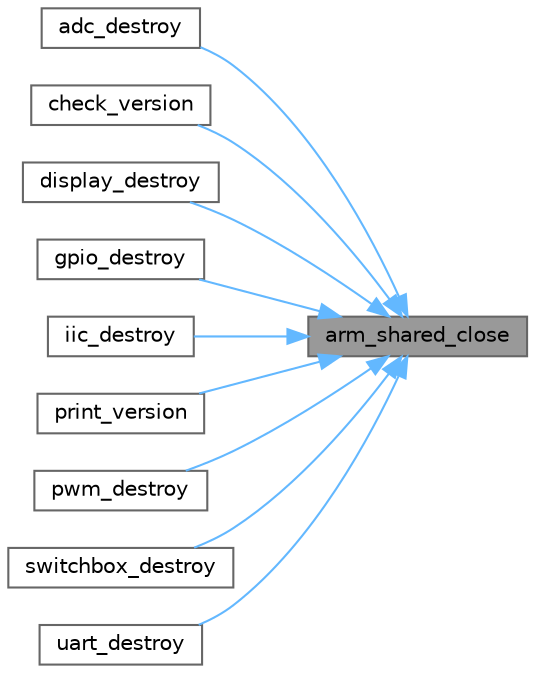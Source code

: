 digraph "arm_shared_close"
{
 // LATEX_PDF_SIZE
  bgcolor="transparent";
  edge [fontname=Helvetica,fontsize=10,labelfontname=Helvetica,labelfontsize=10];
  node [fontname=Helvetica,fontsize=10,shape=box,height=0.2,width=0.4];
  rankdir="RL";
  Node1 [id="Node000001",label="arm_shared_close",height=0.2,width=0.4,color="gray40", fillcolor="grey60", style="filled", fontcolor="black",tooltip=" "];
  Node1 -> Node2 [id="edge1_Node000001_Node000002",dir="back",color="steelblue1",style="solid",tooltip=" "];
  Node2 [id="Node000002",label="adc_destroy",height=0.2,width=0.4,color="grey40", fillcolor="white", style="filled",URL="$group__ADC.html#ga879cfdbd930b0d6cb3668d63a5a41265",tooltip="De-initialize the ADC library and free up the used memory in the shared memory space."];
  Node1 -> Node3 [id="edge2_Node000001_Node000003",dir="back",color="steelblue1",style="solid",tooltip=" "];
  Node3 [id="Node000003",label="check_version",height=0.2,width=0.4,color="grey40", fillcolor="white", style="filled",URL="$group__VERSION.html#ga4ab7d615706bed1f5785b78a216b6615",tooltip=" "];
  Node1 -> Node4 [id="edge3_Node000001_Node000004",dir="back",color="steelblue1",style="solid",tooltip=" "];
  Node4 [id="Node000004",label="display_destroy",height=0.2,width=0.4,color="grey40", fillcolor="white", style="filled",URL="$display_8c.html#a2517e0df81bce65cdd059c682d9d28c6",tooltip=" "];
  Node1 -> Node5 [id="edge4_Node000001_Node000005",dir="back",color="steelblue1",style="solid",tooltip=" "];
  Node5 [id="Node000005",label="gpio_destroy",height=0.2,width=0.4,color="grey40", fillcolor="white", style="filled",URL="$group__GPIO.html#gade823711d8824fe39b22677239c87c1d",tooltip=" "];
  Node1 -> Node6 [id="edge5_Node000001_Node000006",dir="back",color="steelblue1",style="solid",tooltip=" "];
  Node6 [id="Node000006",label="iic_destroy",height=0.2,width=0.4,color="grey40", fillcolor="white", style="filled",URL="$group__IIC.html#ga0b2debeb3b4864b3bebdb4f5994415bc",tooltip="Close the shared memory handle for the specified IIC index."];
  Node1 -> Node7 [id="edge6_Node000001_Node000007",dir="back",color="steelblue1",style="solid",tooltip=" "];
  Node7 [id="Node000007",label="print_version",height=0.2,width=0.4,color="grey40", fillcolor="white", style="filled",URL="$group__VERSION.html#gac6230d495fc909bb61195c45f703d492",tooltip=" "];
  Node1 -> Node8 [id="edge7_Node000001_Node000008",dir="back",color="steelblue1",style="solid",tooltip=" "];
  Node8 [id="Node000008",label="pwm_destroy",height=0.2,width=0.4,color="grey40", fillcolor="white", style="filled",URL="$group__PWM.html#ga6bff6e05dd03cd7dc161662f235ae9f7",tooltip="Removes the instantiated shared memory system of the PWM channel."];
  Node1 -> Node9 [id="edge8_Node000001_Node000009",dir="back",color="steelblue1",style="solid",tooltip=" "];
  Node9 [id="Node000009",label="switchbox_destroy",height=0.2,width=0.4,color="grey40", fillcolor="white", style="filled",URL="$group__SWITCHBOX.html#ga3287b962efdc35dce05a4c0a6d899e61",tooltip="Resets all pins of the switch box to be input."];
  Node1 -> Node10 [id="edge9_Node000001_Node000010",dir="back",color="steelblue1",style="solid",tooltip=" "];
  Node10 [id="Node000010",label="uart_destroy",height=0.2,width=0.4,color="grey40", fillcolor="white", style="filled",URL="$group__UART.html#ga167a88e937d80cff48567bb657f33577",tooltip="Close the shared memory handle for the specified UART index."];
}
